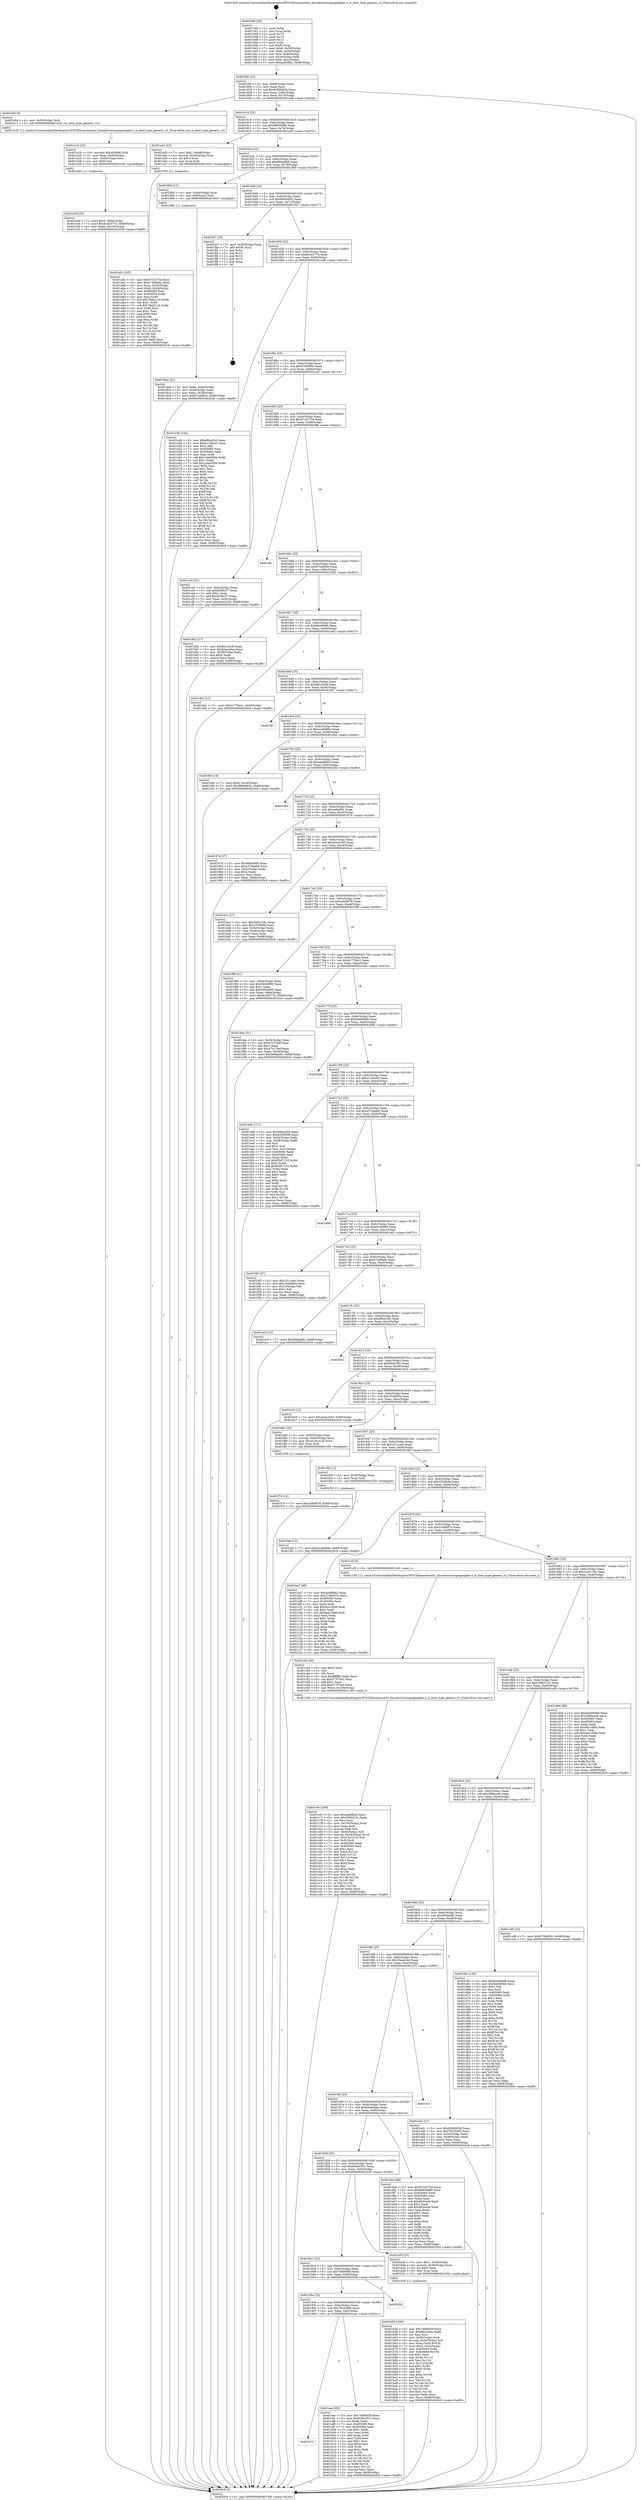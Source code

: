 digraph "0x4015d0" {
  label = "0x4015d0 (/mnt/c/Users/mathe/Desktop/tcc/POCII/binaries/extr_linuxdriversacpiapeighes.c_is_hest_type_generic_v2_Final-ollvm.out::main(0))"
  labelloc = "t"
  node[shape=record]

  Entry [label="",width=0.3,height=0.3,shape=circle,fillcolor=black,style=filled]
  "0x4015fd" [label="{
     0x4015fd [23]\l
     | [instrs]\l
     &nbsp;&nbsp;0x4015fd \<+3\>: mov -0x68(%rbp),%eax\l
     &nbsp;&nbsp;0x401600 \<+2\>: mov %eax,%ecx\l
     &nbsp;&nbsp;0x401602 \<+6\>: sub $0x83690834,%ecx\l
     &nbsp;&nbsp;0x401608 \<+3\>: mov %eax,-0x6c(%rbp)\l
     &nbsp;&nbsp;0x40160b \<+3\>: mov %ecx,-0x70(%rbp)\l
     &nbsp;&nbsp;0x40160e \<+6\>: je 0000000000401e0d \<main+0x83d\>\l
  }"]
  "0x401e0d" [label="{
     0x401e0d [9]\l
     | [instrs]\l
     &nbsp;&nbsp;0x401e0d \<+4\>: mov -0x50(%rbp),%rdi\l
     &nbsp;&nbsp;0x401e11 \<+5\>: call 0000000000401430 \<is_hest_type_generic_v2\>\l
     | [calls]\l
     &nbsp;&nbsp;0x401430 \{1\} (/mnt/c/Users/mathe/Desktop/tcc/POCII/binaries/extr_linuxdriversacpiapeighes.c_is_hest_type_generic_v2_Final-ollvm.out::is_hest_type_generic_v2)\l
  }"]
  "0x401614" [label="{
     0x401614 [22]\l
     | [instrs]\l
     &nbsp;&nbsp;0x401614 \<+5\>: jmp 0000000000401619 \<main+0x49\>\l
     &nbsp;&nbsp;0x401619 \<+3\>: mov -0x6c(%rbp),%eax\l
     &nbsp;&nbsp;0x40161c \<+5\>: sub $0x86939d90,%eax\l
     &nbsp;&nbsp;0x401621 \<+3\>: mov %eax,-0x74(%rbp)\l
     &nbsp;&nbsp;0x401624 \<+6\>: je 0000000000401a45 \<main+0x475\>\l
  }"]
  Exit [label="",width=0.3,height=0.3,shape=circle,fillcolor=black,style=filled,peripheries=2]
  "0x401a45" [label="{
     0x401a45 [23]\l
     | [instrs]\l
     &nbsp;&nbsp;0x401a45 \<+7\>: movl $0x1,-0x48(%rbp)\l
     &nbsp;&nbsp;0x401a4c \<+4\>: movslq -0x48(%rbp),%rax\l
     &nbsp;&nbsp;0x401a50 \<+4\>: shl $0x3,%rax\l
     &nbsp;&nbsp;0x401a54 \<+3\>: mov %rax,%rdi\l
     &nbsp;&nbsp;0x401a57 \<+5\>: call 0000000000401050 \<malloc@plt\>\l
     | [calls]\l
     &nbsp;&nbsp;0x401050 \{1\} (unknown)\l
  }"]
  "0x40162a" [label="{
     0x40162a [22]\l
     | [instrs]\l
     &nbsp;&nbsp;0x40162a \<+5\>: jmp 000000000040162f \<main+0x5f\>\l
     &nbsp;&nbsp;0x40162f \<+3\>: mov -0x6c(%rbp),%eax\l
     &nbsp;&nbsp;0x401632 \<+5\>: sub $0x88f4e868,%eax\l
     &nbsp;&nbsp;0x401637 \<+3\>: mov %eax,-0x78(%rbp)\l
     &nbsp;&nbsp;0x40163a \<+6\>: je 00000000004019b0 \<main+0x3e0\>\l
  }"]
  "0x401fab" [label="{
     0x401fab [12]\l
     | [instrs]\l
     &nbsp;&nbsp;0x401fab \<+7\>: movl $0xa1a8d89a,-0x68(%rbp)\l
     &nbsp;&nbsp;0x401fb2 \<+5\>: jmp 00000000004020c9 \<main+0xaf9\>\l
  }"]
  "0x4019b0" [label="{
     0x4019b0 [13]\l
     | [instrs]\l
     &nbsp;&nbsp;0x4019b0 \<+4\>: mov -0x40(%rbp),%rax\l
     &nbsp;&nbsp;0x4019b4 \<+4\>: mov 0x8(%rax),%rdi\l
     &nbsp;&nbsp;0x4019b8 \<+5\>: call 0000000000401060 \<atoi@plt\>\l
     | [calls]\l
     &nbsp;&nbsp;0x401060 \{1\} (unknown)\l
  }"]
  "0x401640" [label="{
     0x401640 [22]\l
     | [instrs]\l
     &nbsp;&nbsp;0x401640 \<+5\>: jmp 0000000000401645 \<main+0x75\>\l
     &nbsp;&nbsp;0x401645 \<+3\>: mov -0x6c(%rbp),%eax\l
     &nbsp;&nbsp;0x401648 \<+5\>: sub $0x89844642,%eax\l
     &nbsp;&nbsp;0x40164d \<+3\>: mov %eax,-0x7c(%rbp)\l
     &nbsp;&nbsp;0x401650 \<+6\>: je 0000000000401fe7 \<main+0xa17\>\l
  }"]
  "0x401f74" [label="{
     0x401f74 [12]\l
     | [instrs]\l
     &nbsp;&nbsp;0x401f74 \<+7\>: movl $0xacf4d678,-0x68(%rbp)\l
     &nbsp;&nbsp;0x401f7b \<+5\>: jmp 00000000004020c9 \<main+0xaf9\>\l
  }"]
  "0x401fe7" [label="{
     0x401fe7 [19]\l
     | [instrs]\l
     &nbsp;&nbsp;0x401fe7 \<+3\>: mov -0x30(%rbp),%eax\l
     &nbsp;&nbsp;0x401fea \<+7\>: add $0xf0,%rsp\l
     &nbsp;&nbsp;0x401ff1 \<+1\>: pop %rbx\l
     &nbsp;&nbsp;0x401ff2 \<+2\>: pop %r12\l
     &nbsp;&nbsp;0x401ff4 \<+2\>: pop %r14\l
     &nbsp;&nbsp;0x401ff6 \<+2\>: pop %r15\l
     &nbsp;&nbsp;0x401ff8 \<+1\>: pop %rbp\l
     &nbsp;&nbsp;0x401ff9 \<+1\>: ret\l
  }"]
  "0x401656" [label="{
     0x401656 [22]\l
     | [instrs]\l
     &nbsp;&nbsp;0x401656 \<+5\>: jmp 000000000040165b \<main+0x8b\>\l
     &nbsp;&nbsp;0x40165b \<+3\>: mov -0x6c(%rbp),%eax\l
     &nbsp;&nbsp;0x40165e \<+5\>: sub $0x8c42077b,%eax\l
     &nbsp;&nbsp;0x401663 \<+3\>: mov %eax,-0x80(%rbp)\l
     &nbsp;&nbsp;0x401666 \<+6\>: je 0000000000401e46 \<main+0x876\>\l
  }"]
  "0x401e2d" [label="{
     0x401e2d [25]\l
     | [instrs]\l
     &nbsp;&nbsp;0x401e2d \<+7\>: movl $0x0,-0x64(%rbp)\l
     &nbsp;&nbsp;0x401e34 \<+7\>: movl $0x8c42077b,-0x68(%rbp)\l
     &nbsp;&nbsp;0x401e3b \<+6\>: mov %eax,-0x104(%rbp)\l
     &nbsp;&nbsp;0x401e41 \<+5\>: jmp 00000000004020c9 \<main+0xaf9\>\l
  }"]
  "0x401e46" [label="{
     0x401e46 [144]\l
     | [instrs]\l
     &nbsp;&nbsp;0x401e46 \<+5\>: mov $0xef8ce20d,%eax\l
     &nbsp;&nbsp;0x401e4b \<+5\>: mov $0xe118ec03,%ecx\l
     &nbsp;&nbsp;0x401e50 \<+2\>: mov $0x1,%dl\l
     &nbsp;&nbsp;0x401e52 \<+7\>: mov 0x405060,%esi\l
     &nbsp;&nbsp;0x401e59 \<+7\>: mov 0x405064,%edi\l
     &nbsp;&nbsp;0x401e60 \<+3\>: mov %esi,%r8d\l
     &nbsp;&nbsp;0x401e63 \<+7\>: sub $0x1da6395e,%r8d\l
     &nbsp;&nbsp;0x401e6a \<+4\>: sub $0x1,%r8d\l
     &nbsp;&nbsp;0x401e6e \<+7\>: add $0x1da6395e,%r8d\l
     &nbsp;&nbsp;0x401e75 \<+4\>: imul %r8d,%esi\l
     &nbsp;&nbsp;0x401e79 \<+3\>: and $0x1,%esi\l
     &nbsp;&nbsp;0x401e7c \<+3\>: cmp $0x0,%esi\l
     &nbsp;&nbsp;0x401e7f \<+4\>: sete %r9b\l
     &nbsp;&nbsp;0x401e83 \<+3\>: cmp $0xa,%edi\l
     &nbsp;&nbsp;0x401e86 \<+4\>: setl %r10b\l
     &nbsp;&nbsp;0x401e8a \<+3\>: mov %r9b,%r11b\l
     &nbsp;&nbsp;0x401e8d \<+4\>: xor $0xff,%r11b\l
     &nbsp;&nbsp;0x401e91 \<+3\>: mov %r10b,%bl\l
     &nbsp;&nbsp;0x401e94 \<+3\>: xor $0xff,%bl\l
     &nbsp;&nbsp;0x401e97 \<+3\>: xor $0x1,%dl\l
     &nbsp;&nbsp;0x401e9a \<+3\>: mov %r11b,%r14b\l
     &nbsp;&nbsp;0x401e9d \<+4\>: and $0xff,%r14b\l
     &nbsp;&nbsp;0x401ea1 \<+3\>: and %dl,%r9b\l
     &nbsp;&nbsp;0x401ea4 \<+3\>: mov %bl,%r15b\l
     &nbsp;&nbsp;0x401ea7 \<+4\>: and $0xff,%r15b\l
     &nbsp;&nbsp;0x401eab \<+3\>: and %dl,%r10b\l
     &nbsp;&nbsp;0x401eae \<+3\>: or %r9b,%r14b\l
     &nbsp;&nbsp;0x401eb1 \<+3\>: or %r10b,%r15b\l
     &nbsp;&nbsp;0x401eb4 \<+3\>: xor %r15b,%r14b\l
     &nbsp;&nbsp;0x401eb7 \<+3\>: or %bl,%r11b\l
     &nbsp;&nbsp;0x401eba \<+4\>: xor $0xff,%r11b\l
     &nbsp;&nbsp;0x401ebe \<+3\>: or $0x1,%dl\l
     &nbsp;&nbsp;0x401ec1 \<+3\>: and %dl,%r11b\l
     &nbsp;&nbsp;0x401ec4 \<+3\>: or %r11b,%r14b\l
     &nbsp;&nbsp;0x401ec7 \<+4\>: test $0x1,%r14b\l
     &nbsp;&nbsp;0x401ecb \<+3\>: cmovne %ecx,%eax\l
     &nbsp;&nbsp;0x401ece \<+3\>: mov %eax,-0x68(%rbp)\l
     &nbsp;&nbsp;0x401ed1 \<+5\>: jmp 00000000004020c9 \<main+0xaf9\>\l
  }"]
  "0x40166c" [label="{
     0x40166c [25]\l
     | [instrs]\l
     &nbsp;&nbsp;0x40166c \<+5\>: jmp 0000000000401671 \<main+0xa1\>\l
     &nbsp;&nbsp;0x401671 \<+3\>: mov -0x6c(%rbp),%eax\l
     &nbsp;&nbsp;0x401674 \<+5\>: sub $0x975b9f50,%eax\l
     &nbsp;&nbsp;0x401679 \<+6\>: mov %eax,-0x84(%rbp)\l
     &nbsp;&nbsp;0x40167f \<+6\>: je 0000000000401ce5 \<main+0x715\>\l
  }"]
  "0x401e16" [label="{
     0x401e16 [23]\l
     | [instrs]\l
     &nbsp;&nbsp;0x401e16 \<+10\>: movabs $0x4030b6,%rdi\l
     &nbsp;&nbsp;0x401e20 \<+3\>: mov %eax,-0x60(%rbp)\l
     &nbsp;&nbsp;0x401e23 \<+3\>: mov -0x60(%rbp),%esi\l
     &nbsp;&nbsp;0x401e26 \<+2\>: mov $0x0,%al\l
     &nbsp;&nbsp;0x401e28 \<+5\>: call 0000000000401040 \<printf@plt\>\l
     | [calls]\l
     &nbsp;&nbsp;0x401040 \{1\} (unknown)\l
  }"]
  "0x401ce5" [label="{
     0x401ce5 [31]\l
     | [instrs]\l
     &nbsp;&nbsp;0x401ce5 \<+3\>: mov -0x5c(%rbp),%eax\l
     &nbsp;&nbsp;0x401ce8 \<+5\>: sub $0xfa3fbc57,%eax\l
     &nbsp;&nbsp;0x401ced \<+3\>: add $0x1,%eax\l
     &nbsp;&nbsp;0x401cf0 \<+5\>: add $0xfa3fbc57,%eax\l
     &nbsp;&nbsp;0x401cf5 \<+3\>: mov %eax,-0x5c(%rbp)\l
     &nbsp;&nbsp;0x401cf8 \<+7\>: movl $0xab3a3c83,-0x68(%rbp)\l
     &nbsp;&nbsp;0x401cff \<+5\>: jmp 00000000004020c9 \<main+0xaf9\>\l
  }"]
  "0x401685" [label="{
     0x401685 [25]\l
     | [instrs]\l
     &nbsp;&nbsp;0x401685 \<+5\>: jmp 000000000040168a \<main+0xba\>\l
     &nbsp;&nbsp;0x40168a \<+3\>: mov -0x6c(%rbp),%eax\l
     &nbsp;&nbsp;0x40168d \<+5\>: sub $0x97c5275d,%eax\l
     &nbsp;&nbsp;0x401692 \<+6\>: mov %eax,-0x88(%rbp)\l
     &nbsp;&nbsp;0x401698 \<+6\>: je 0000000000401ffa \<main+0xa2a\>\l
  }"]
  "0x401c6c" [label="{
     0x401c6c [109]\l
     | [instrs]\l
     &nbsp;&nbsp;0x401c6c \<+5\>: mov $0xaaa9fbb3,%ecx\l
     &nbsp;&nbsp;0x401c71 \<+5\>: mov $0x358b312c,%edx\l
     &nbsp;&nbsp;0x401c76 \<+2\>: xor %esi,%esi\l
     &nbsp;&nbsp;0x401c78 \<+6\>: mov -0x100(%rbp),%edi\l
     &nbsp;&nbsp;0x401c7e \<+3\>: imul %eax,%edi\l
     &nbsp;&nbsp;0x401c81 \<+3\>: movslq %edi,%r8\l
     &nbsp;&nbsp;0x401c84 \<+4\>: mov -0x50(%rbp),%r9\l
     &nbsp;&nbsp;0x401c88 \<+4\>: movslq -0x54(%rbp),%r10\l
     &nbsp;&nbsp;0x401c8c \<+4\>: mov (%r9,%r10,8),%r9\l
     &nbsp;&nbsp;0x401c90 \<+3\>: mov %r8,(%r9)\l
     &nbsp;&nbsp;0x401c93 \<+7\>: mov 0x405060,%eax\l
     &nbsp;&nbsp;0x401c9a \<+7\>: mov 0x405064,%edi\l
     &nbsp;&nbsp;0x401ca1 \<+3\>: sub $0x1,%esi\l
     &nbsp;&nbsp;0x401ca4 \<+3\>: mov %eax,%r11d\l
     &nbsp;&nbsp;0x401ca7 \<+3\>: add %esi,%r11d\l
     &nbsp;&nbsp;0x401caa \<+4\>: imul %r11d,%eax\l
     &nbsp;&nbsp;0x401cae \<+3\>: and $0x1,%eax\l
     &nbsp;&nbsp;0x401cb1 \<+3\>: cmp $0x0,%eax\l
     &nbsp;&nbsp;0x401cb4 \<+3\>: sete %bl\l
     &nbsp;&nbsp;0x401cb7 \<+3\>: cmp $0xa,%edi\l
     &nbsp;&nbsp;0x401cba \<+4\>: setl %r14b\l
     &nbsp;&nbsp;0x401cbe \<+3\>: mov %bl,%r15b\l
     &nbsp;&nbsp;0x401cc1 \<+3\>: and %r14b,%r15b\l
     &nbsp;&nbsp;0x401cc4 \<+3\>: xor %r14b,%bl\l
     &nbsp;&nbsp;0x401cc7 \<+3\>: or %bl,%r15b\l
     &nbsp;&nbsp;0x401cca \<+4\>: test $0x1,%r15b\l
     &nbsp;&nbsp;0x401cce \<+3\>: cmovne %edx,%ecx\l
     &nbsp;&nbsp;0x401cd1 \<+3\>: mov %ecx,-0x68(%rbp)\l
     &nbsp;&nbsp;0x401cd4 \<+5\>: jmp 00000000004020c9 \<main+0xaf9\>\l
  }"]
  "0x401ffa" [label="{
     0x401ffa\l
  }", style=dashed]
  "0x40169e" [label="{
     0x40169e [25]\l
     | [instrs]\l
     &nbsp;&nbsp;0x40169e \<+5\>: jmp 00000000004016a3 \<main+0xd3\>\l
     &nbsp;&nbsp;0x4016a3 \<+3\>: mov -0x6c(%rbp),%eax\l
     &nbsp;&nbsp;0x4016a6 \<+5\>: sub $0x97ca083e,%eax\l
     &nbsp;&nbsp;0x4016ab \<+6\>: mov %eax,-0x8c(%rbp)\l
     &nbsp;&nbsp;0x4016b1 \<+6\>: je 00000000004019d2 \<main+0x402\>\l
  }"]
  "0x401c44" [label="{
     0x401c44 [40]\l
     | [instrs]\l
     &nbsp;&nbsp;0x401c44 \<+5\>: mov $0x2,%ecx\l
     &nbsp;&nbsp;0x401c49 \<+1\>: cltd\l
     &nbsp;&nbsp;0x401c4a \<+2\>: idiv %ecx\l
     &nbsp;&nbsp;0x401c4c \<+6\>: imul $0xfffffffe,%edx,%ecx\l
     &nbsp;&nbsp;0x401c52 \<+6\>: sub $0xf17f75a5,%ecx\l
     &nbsp;&nbsp;0x401c58 \<+3\>: add $0x1,%ecx\l
     &nbsp;&nbsp;0x401c5b \<+6\>: add $0xf17f75a5,%ecx\l
     &nbsp;&nbsp;0x401c61 \<+6\>: mov %ecx,-0x100(%rbp)\l
     &nbsp;&nbsp;0x401c67 \<+5\>: call 0000000000401160 \<next_i\>\l
     | [calls]\l
     &nbsp;&nbsp;0x401160 \{1\} (/mnt/c/Users/mathe/Desktop/tcc/POCII/binaries/extr_linuxdriversacpiapeighes.c_is_hest_type_generic_v2_Final-ollvm.out::next_i)\l
  }"]
  "0x4019d2" [label="{
     0x4019d2 [27]\l
     | [instrs]\l
     &nbsp;&nbsp;0x4019d2 \<+5\>: mov $0x9fcc32c8,%eax\l
     &nbsp;&nbsp;0x4019d7 \<+5\>: mov $0x62ee4daa,%ecx\l
     &nbsp;&nbsp;0x4019dc \<+3\>: mov -0x28(%rbp),%edx\l
     &nbsp;&nbsp;0x4019df \<+3\>: cmp $0x0,%edx\l
     &nbsp;&nbsp;0x4019e2 \<+3\>: cmove %ecx,%eax\l
     &nbsp;&nbsp;0x4019e5 \<+3\>: mov %eax,-0x68(%rbp)\l
     &nbsp;&nbsp;0x4019e8 \<+5\>: jmp 00000000004020c9 \<main+0xaf9\>\l
  }"]
  "0x4016b7" [label="{
     0x4016b7 [25]\l
     | [instrs]\l
     &nbsp;&nbsp;0x4016b7 \<+5\>: jmp 00000000004016bc \<main+0xec\>\l
     &nbsp;&nbsp;0x4016bc \<+3\>: mov -0x6c(%rbp),%eax\l
     &nbsp;&nbsp;0x4016bf \<+5\>: sub $0x9da80f46,%eax\l
     &nbsp;&nbsp;0x4016c4 \<+6\>: mov %eax,-0x90(%rbp)\l
     &nbsp;&nbsp;0x4016ca \<+6\>: je 0000000000401de2 \<main+0x812\>\l
  }"]
  "0x401b56" [label="{
     0x401b56 [106]\l
     | [instrs]\l
     &nbsp;&nbsp;0x401b56 \<+5\>: mov $0x7466605f,%ecx\l
     &nbsp;&nbsp;0x401b5b \<+5\>: mov $0xfbb2c5bc,%edx\l
     &nbsp;&nbsp;0x401b60 \<+2\>: xor %esi,%esi\l
     &nbsp;&nbsp;0x401b62 \<+4\>: mov -0x50(%rbp),%rdi\l
     &nbsp;&nbsp;0x401b66 \<+4\>: movslq -0x54(%rbp),%r8\l
     &nbsp;&nbsp;0x401b6a \<+4\>: mov %rax,(%rdi,%r8,8)\l
     &nbsp;&nbsp;0x401b6e \<+7\>: movl $0x0,-0x5c(%rbp)\l
     &nbsp;&nbsp;0x401b75 \<+8\>: mov 0x405060,%r9d\l
     &nbsp;&nbsp;0x401b7d \<+8\>: mov 0x405064,%r10d\l
     &nbsp;&nbsp;0x401b85 \<+3\>: sub $0x1,%esi\l
     &nbsp;&nbsp;0x401b88 \<+3\>: mov %r9d,%r11d\l
     &nbsp;&nbsp;0x401b8b \<+3\>: add %esi,%r11d\l
     &nbsp;&nbsp;0x401b8e \<+4\>: imul %r11d,%r9d\l
     &nbsp;&nbsp;0x401b92 \<+4\>: and $0x1,%r9d\l
     &nbsp;&nbsp;0x401b96 \<+4\>: cmp $0x0,%r9d\l
     &nbsp;&nbsp;0x401b9a \<+3\>: sete %bl\l
     &nbsp;&nbsp;0x401b9d \<+4\>: cmp $0xa,%r10d\l
     &nbsp;&nbsp;0x401ba1 \<+4\>: setl %r14b\l
     &nbsp;&nbsp;0x401ba5 \<+3\>: mov %bl,%r15b\l
     &nbsp;&nbsp;0x401ba8 \<+3\>: and %r14b,%r15b\l
     &nbsp;&nbsp;0x401bab \<+3\>: xor %r14b,%bl\l
     &nbsp;&nbsp;0x401bae \<+3\>: or %bl,%r15b\l
     &nbsp;&nbsp;0x401bb1 \<+4\>: test $0x1,%r15b\l
     &nbsp;&nbsp;0x401bb5 \<+3\>: cmovne %edx,%ecx\l
     &nbsp;&nbsp;0x401bb8 \<+3\>: mov %ecx,-0x68(%rbp)\l
     &nbsp;&nbsp;0x401bbb \<+5\>: jmp 00000000004020c9 \<main+0xaf9\>\l
  }"]
  "0x401de2" [label="{
     0x401de2 [12]\l
     | [instrs]\l
     &nbsp;&nbsp;0x401de2 \<+7\>: movl $0xb1776ec1,-0x68(%rbp)\l
     &nbsp;&nbsp;0x401de9 \<+5\>: jmp 00000000004020c9 \<main+0xaf9\>\l
  }"]
  "0x4016d0" [label="{
     0x4016d0 [25]\l
     | [instrs]\l
     &nbsp;&nbsp;0x4016d0 \<+5\>: jmp 00000000004016d5 \<main+0x105\>\l
     &nbsp;&nbsp;0x4016d5 \<+3\>: mov -0x6c(%rbp),%eax\l
     &nbsp;&nbsp;0x4016d8 \<+5\>: sub $0x9fcc32c8,%eax\l
     &nbsp;&nbsp;0x4016dd \<+6\>: mov %eax,-0x94(%rbp)\l
     &nbsp;&nbsp;0x4016e3 \<+6\>: je 0000000000401fb7 \<main+0x9e7\>\l
  }"]
  "0x401973" [label="{
     0x401973\l
  }", style=dashed]
  "0x401fb7" [label="{
     0x401fb7\l
  }", style=dashed]
  "0x4016e9" [label="{
     0x4016e9 [25]\l
     | [instrs]\l
     &nbsp;&nbsp;0x4016e9 \<+5\>: jmp 00000000004016ee \<main+0x11e\>\l
     &nbsp;&nbsp;0x4016ee \<+3\>: mov -0x6c(%rbp),%eax\l
     &nbsp;&nbsp;0x4016f1 \<+5\>: sub $0xa1a8d89a,%eax\l
     &nbsp;&nbsp;0x4016f6 \<+6\>: mov %eax,-0x98(%rbp)\l
     &nbsp;&nbsp;0x4016fc \<+6\>: je 0000000000401fd4 \<main+0xa04\>\l
  }"]
  "0x401aec" [label="{
     0x401aec [83]\l
     | [instrs]\l
     &nbsp;&nbsp;0x401aec \<+5\>: mov $0x7466605f,%eax\l
     &nbsp;&nbsp;0x401af1 \<+5\>: mov $0x636a3551,%ecx\l
     &nbsp;&nbsp;0x401af6 \<+2\>: xor %edx,%edx\l
     &nbsp;&nbsp;0x401af8 \<+7\>: mov 0x405060,%esi\l
     &nbsp;&nbsp;0x401aff \<+7\>: mov 0x405064,%edi\l
     &nbsp;&nbsp;0x401b06 \<+3\>: sub $0x1,%edx\l
     &nbsp;&nbsp;0x401b09 \<+3\>: mov %esi,%r8d\l
     &nbsp;&nbsp;0x401b0c \<+3\>: add %edx,%r8d\l
     &nbsp;&nbsp;0x401b0f \<+4\>: imul %r8d,%esi\l
     &nbsp;&nbsp;0x401b13 \<+3\>: and $0x1,%esi\l
     &nbsp;&nbsp;0x401b16 \<+3\>: cmp $0x0,%esi\l
     &nbsp;&nbsp;0x401b19 \<+4\>: sete %r9b\l
     &nbsp;&nbsp;0x401b1d \<+3\>: cmp $0xa,%edi\l
     &nbsp;&nbsp;0x401b20 \<+4\>: setl %r10b\l
     &nbsp;&nbsp;0x401b24 \<+3\>: mov %r9b,%r11b\l
     &nbsp;&nbsp;0x401b27 \<+3\>: and %r10b,%r11b\l
     &nbsp;&nbsp;0x401b2a \<+3\>: xor %r10b,%r9b\l
     &nbsp;&nbsp;0x401b2d \<+3\>: or %r9b,%r11b\l
     &nbsp;&nbsp;0x401b30 \<+4\>: test $0x1,%r11b\l
     &nbsp;&nbsp;0x401b34 \<+3\>: cmovne %ecx,%eax\l
     &nbsp;&nbsp;0x401b37 \<+3\>: mov %eax,-0x68(%rbp)\l
     &nbsp;&nbsp;0x401b3a \<+5\>: jmp 00000000004020c9 \<main+0xaf9\>\l
  }"]
  "0x401fd4" [label="{
     0x401fd4 [19]\l
     | [instrs]\l
     &nbsp;&nbsp;0x401fd4 \<+7\>: movl $0x0,-0x30(%rbp)\l
     &nbsp;&nbsp;0x401fdb \<+7\>: movl $0x89844642,-0x68(%rbp)\l
     &nbsp;&nbsp;0x401fe2 \<+5\>: jmp 00000000004020c9 \<main+0xaf9\>\l
  }"]
  "0x401702" [label="{
     0x401702 [25]\l
     | [instrs]\l
     &nbsp;&nbsp;0x401702 \<+5\>: jmp 0000000000401707 \<main+0x137\>\l
     &nbsp;&nbsp;0x401707 \<+3\>: mov -0x6c(%rbp),%eax\l
     &nbsp;&nbsp;0x40170a \<+5\>: sub $0xaaa9fbb3,%eax\l
     &nbsp;&nbsp;0x40170f \<+6\>: mov %eax,-0x9c(%rbp)\l
     &nbsp;&nbsp;0x401715 \<+6\>: je 000000000040205e \<main+0xa8e\>\l
  }"]
  "0x40195a" [label="{
     0x40195a [25]\l
     | [instrs]\l
     &nbsp;&nbsp;0x40195a \<+5\>: jmp 000000000040195f \<main+0x38f\>\l
     &nbsp;&nbsp;0x40195f \<+3\>: mov -0x6c(%rbp),%eax\l
     &nbsp;&nbsp;0x401962 \<+5\>: sub $0x79c20480,%eax\l
     &nbsp;&nbsp;0x401967 \<+6\>: mov %eax,-0xfc(%rbp)\l
     &nbsp;&nbsp;0x40196d \<+6\>: je 0000000000401aec \<main+0x51c\>\l
  }"]
  "0x40205e" [label="{
     0x40205e\l
  }", style=dashed]
  "0x40171b" [label="{
     0x40171b [25]\l
     | [instrs]\l
     &nbsp;&nbsp;0x40171b \<+5\>: jmp 0000000000401720 \<main+0x150\>\l
     &nbsp;&nbsp;0x401720 \<+3\>: mov -0x6c(%rbp),%eax\l
     &nbsp;&nbsp;0x401723 \<+5\>: sub $0xaafe0fb2,%eax\l
     &nbsp;&nbsp;0x401728 \<+6\>: mov %eax,-0xa0(%rbp)\l
     &nbsp;&nbsp;0x40172e \<+6\>: je 000000000040197d \<main+0x3ad\>\l
  }"]
  "0x402028" [label="{
     0x402028\l
  }", style=dashed]
  "0x40197d" [label="{
     0x40197d [27]\l
     | [instrs]\l
     &nbsp;&nbsp;0x40197d \<+5\>: mov $0x88f4e868,%eax\l
     &nbsp;&nbsp;0x401982 \<+5\>: mov $0xe374dab6,%ecx\l
     &nbsp;&nbsp;0x401987 \<+3\>: mov -0x2c(%rbp),%edx\l
     &nbsp;&nbsp;0x40198a \<+3\>: cmp $0x2,%edx\l
     &nbsp;&nbsp;0x40198d \<+3\>: cmovne %ecx,%eax\l
     &nbsp;&nbsp;0x401990 \<+3\>: mov %eax,-0x68(%rbp)\l
     &nbsp;&nbsp;0x401993 \<+5\>: jmp 00000000004020c9 \<main+0xaf9\>\l
  }"]
  "0x401734" [label="{
     0x401734 [25]\l
     | [instrs]\l
     &nbsp;&nbsp;0x401734 \<+5\>: jmp 0000000000401739 \<main+0x169\>\l
     &nbsp;&nbsp;0x401739 \<+3\>: mov -0x6c(%rbp),%eax\l
     &nbsp;&nbsp;0x40173c \<+5\>: sub $0xab3a3c83,%eax\l
     &nbsp;&nbsp;0x401741 \<+6\>: mov %eax,-0xa4(%rbp)\l
     &nbsp;&nbsp;0x401747 \<+6\>: je 0000000000401bcc \<main+0x5fc\>\l
  }"]
  "0x4020c9" [label="{
     0x4020c9 [5]\l
     | [instrs]\l
     &nbsp;&nbsp;0x4020c9 \<+5\>: jmp 00000000004015fd \<main+0x2d\>\l
  }"]
  "0x4015d0" [label="{
     0x4015d0 [45]\l
     | [instrs]\l
     &nbsp;&nbsp;0x4015d0 \<+1\>: push %rbp\l
     &nbsp;&nbsp;0x4015d1 \<+3\>: mov %rsp,%rbp\l
     &nbsp;&nbsp;0x4015d4 \<+2\>: push %r15\l
     &nbsp;&nbsp;0x4015d6 \<+2\>: push %r14\l
     &nbsp;&nbsp;0x4015d8 \<+2\>: push %r12\l
     &nbsp;&nbsp;0x4015da \<+1\>: push %rbx\l
     &nbsp;&nbsp;0x4015db \<+7\>: sub $0xf0,%rsp\l
     &nbsp;&nbsp;0x4015e2 \<+7\>: movl $0x0,-0x30(%rbp)\l
     &nbsp;&nbsp;0x4015e9 \<+3\>: mov %edi,-0x34(%rbp)\l
     &nbsp;&nbsp;0x4015ec \<+4\>: mov %rsi,-0x40(%rbp)\l
     &nbsp;&nbsp;0x4015f0 \<+3\>: mov -0x34(%rbp),%edi\l
     &nbsp;&nbsp;0x4015f3 \<+3\>: mov %edi,-0x2c(%rbp)\l
     &nbsp;&nbsp;0x4015f6 \<+7\>: movl $0xaafe0fb2,-0x68(%rbp)\l
  }"]
  "0x4019bd" [label="{
     0x4019bd [21]\l
     | [instrs]\l
     &nbsp;&nbsp;0x4019bd \<+3\>: mov %eax,-0x44(%rbp)\l
     &nbsp;&nbsp;0x4019c0 \<+3\>: mov -0x44(%rbp),%eax\l
     &nbsp;&nbsp;0x4019c3 \<+3\>: mov %eax,-0x28(%rbp)\l
     &nbsp;&nbsp;0x4019c6 \<+7\>: movl $0x97ca083e,-0x68(%rbp)\l
     &nbsp;&nbsp;0x4019cd \<+5\>: jmp 00000000004020c9 \<main+0xaf9\>\l
  }"]
  "0x401941" [label="{
     0x401941 [25]\l
     | [instrs]\l
     &nbsp;&nbsp;0x401941 \<+5\>: jmp 0000000000401946 \<main+0x376\>\l
     &nbsp;&nbsp;0x401946 \<+3\>: mov -0x6c(%rbp),%eax\l
     &nbsp;&nbsp;0x401949 \<+5\>: sub $0x7466605f,%eax\l
     &nbsp;&nbsp;0x40194e \<+6\>: mov %eax,-0xf8(%rbp)\l
     &nbsp;&nbsp;0x401954 \<+6\>: je 0000000000402028 \<main+0xa58\>\l
  }"]
  "0x401bcc" [label="{
     0x401bcc [27]\l
     | [instrs]\l
     &nbsp;&nbsp;0x401bcc \<+5\>: mov $0x2a45134c,%eax\l
     &nbsp;&nbsp;0x401bd1 \<+5\>: mov $0x1f35fb9d,%ecx\l
     &nbsp;&nbsp;0x401bd6 \<+3\>: mov -0x5c(%rbp),%edx\l
     &nbsp;&nbsp;0x401bd9 \<+3\>: cmp -0x58(%rbp),%edx\l
     &nbsp;&nbsp;0x401bdc \<+3\>: cmovl %ecx,%eax\l
     &nbsp;&nbsp;0x401bdf \<+3\>: mov %eax,-0x68(%rbp)\l
     &nbsp;&nbsp;0x401be2 \<+5\>: jmp 00000000004020c9 \<main+0xaf9\>\l
  }"]
  "0x40174d" [label="{
     0x40174d [25]\l
     | [instrs]\l
     &nbsp;&nbsp;0x40174d \<+5\>: jmp 0000000000401752 \<main+0x182\>\l
     &nbsp;&nbsp;0x401752 \<+3\>: mov -0x6c(%rbp),%eax\l
     &nbsp;&nbsp;0x401755 \<+5\>: sub $0xacf4d678,%eax\l
     &nbsp;&nbsp;0x40175a \<+6\>: mov %eax,-0xa8(%rbp)\l
     &nbsp;&nbsp;0x401760 \<+6\>: je 0000000000401f80 \<main+0x9b0\>\l
  }"]
  "0x401b3f" [label="{
     0x401b3f [23]\l
     | [instrs]\l
     &nbsp;&nbsp;0x401b3f \<+7\>: movl $0x1,-0x58(%rbp)\l
     &nbsp;&nbsp;0x401b46 \<+4\>: movslq -0x58(%rbp),%rax\l
     &nbsp;&nbsp;0x401b4a \<+4\>: shl $0x3,%rax\l
     &nbsp;&nbsp;0x401b4e \<+3\>: mov %rax,%rdi\l
     &nbsp;&nbsp;0x401b51 \<+5\>: call 0000000000401050 \<malloc@plt\>\l
     | [calls]\l
     &nbsp;&nbsp;0x401050 \{1\} (unknown)\l
  }"]
  "0x401f80" [label="{
     0x401f80 [31]\l
     | [instrs]\l
     &nbsp;&nbsp;0x401f80 \<+3\>: mov -0x64(%rbp),%eax\l
     &nbsp;&nbsp;0x401f83 \<+5\>: sub $0x586d4f00,%eax\l
     &nbsp;&nbsp;0x401f88 \<+3\>: add $0x1,%eax\l
     &nbsp;&nbsp;0x401f8b \<+5\>: add $0x586d4f00,%eax\l
     &nbsp;&nbsp;0x401f90 \<+3\>: mov %eax,-0x64(%rbp)\l
     &nbsp;&nbsp;0x401f93 \<+7\>: movl $0x8c42077b,-0x68(%rbp)\l
     &nbsp;&nbsp;0x401f9a \<+5\>: jmp 00000000004020c9 \<main+0xaf9\>\l
  }"]
  "0x401766" [label="{
     0x401766 [25]\l
     | [instrs]\l
     &nbsp;&nbsp;0x401766 \<+5\>: jmp 000000000040176b \<main+0x19b\>\l
     &nbsp;&nbsp;0x40176b \<+3\>: mov -0x6c(%rbp),%eax\l
     &nbsp;&nbsp;0x40176e \<+5\>: sub $0xb1776ec1,%eax\l
     &nbsp;&nbsp;0x401773 \<+6\>: mov %eax,-0xac(%rbp)\l
     &nbsp;&nbsp;0x401779 \<+6\>: je 0000000000401dee \<main+0x81e\>\l
  }"]
  "0x401a5c" [label="{
     0x401a5c [105]\l
     | [instrs]\l
     &nbsp;&nbsp;0x401a5c \<+5\>: mov $0x97c5275d,%ecx\l
     &nbsp;&nbsp;0x401a61 \<+5\>: mov $0xe7499bdc,%edx\l
     &nbsp;&nbsp;0x401a66 \<+4\>: mov %rax,-0x50(%rbp)\l
     &nbsp;&nbsp;0x401a6a \<+7\>: movl $0x0,-0x54(%rbp)\l
     &nbsp;&nbsp;0x401a71 \<+7\>: mov 0x405060,%esi\l
     &nbsp;&nbsp;0x401a78 \<+8\>: mov 0x405064,%r8d\l
     &nbsp;&nbsp;0x401a80 \<+3\>: mov %esi,%r9d\l
     &nbsp;&nbsp;0x401a83 \<+7\>: add $0x78af2124,%r9d\l
     &nbsp;&nbsp;0x401a8a \<+4\>: sub $0x1,%r9d\l
     &nbsp;&nbsp;0x401a8e \<+7\>: sub $0x78af2124,%r9d\l
     &nbsp;&nbsp;0x401a95 \<+4\>: imul %r9d,%esi\l
     &nbsp;&nbsp;0x401a99 \<+3\>: and $0x1,%esi\l
     &nbsp;&nbsp;0x401a9c \<+3\>: cmp $0x0,%esi\l
     &nbsp;&nbsp;0x401a9f \<+4\>: sete %r10b\l
     &nbsp;&nbsp;0x401aa3 \<+4\>: cmp $0xa,%r8d\l
     &nbsp;&nbsp;0x401aa7 \<+4\>: setl %r11b\l
     &nbsp;&nbsp;0x401aab \<+3\>: mov %r10b,%bl\l
     &nbsp;&nbsp;0x401aae \<+3\>: and %r11b,%bl\l
     &nbsp;&nbsp;0x401ab1 \<+3\>: xor %r11b,%r10b\l
     &nbsp;&nbsp;0x401ab4 \<+3\>: or %r10b,%bl\l
     &nbsp;&nbsp;0x401ab7 \<+3\>: test $0x1,%bl\l
     &nbsp;&nbsp;0x401aba \<+3\>: cmovne %edx,%ecx\l
     &nbsp;&nbsp;0x401abd \<+3\>: mov %ecx,-0x68(%rbp)\l
     &nbsp;&nbsp;0x401ac0 \<+5\>: jmp 00000000004020c9 \<main+0xaf9\>\l
  }"]
  "0x401dee" [label="{
     0x401dee [31]\l
     | [instrs]\l
     &nbsp;&nbsp;0x401dee \<+3\>: mov -0x54(%rbp),%eax\l
     &nbsp;&nbsp;0x401df1 \<+5\>: sub $0x47c574ef,%eax\l
     &nbsp;&nbsp;0x401df6 \<+3\>: add $0x1,%eax\l
     &nbsp;&nbsp;0x401df9 \<+5\>: add $0x47c574ef,%eax\l
     &nbsp;&nbsp;0x401dfe \<+3\>: mov %eax,-0x54(%rbp)\l
     &nbsp;&nbsp;0x401e01 \<+7\>: movl $0x584ba0fc,-0x68(%rbp)\l
     &nbsp;&nbsp;0x401e08 \<+5\>: jmp 00000000004020c9 \<main+0xaf9\>\l
  }"]
  "0x40177f" [label="{
     0x40177f [25]\l
     | [instrs]\l
     &nbsp;&nbsp;0x40177f \<+5\>: jmp 0000000000401784 \<main+0x1b4\>\l
     &nbsp;&nbsp;0x401784 \<+3\>: mov -0x6c(%rbp),%eax\l
     &nbsp;&nbsp;0x401787 \<+5\>: sub $0xb4e99488,%eax\l
     &nbsp;&nbsp;0x40178c \<+6\>: mov %eax,-0xb0(%rbp)\l
     &nbsp;&nbsp;0x401792 \<+6\>: je 00000000004020b6 \<main+0xae6\>\l
  }"]
  "0x401928" [label="{
     0x401928 [25]\l
     | [instrs]\l
     &nbsp;&nbsp;0x401928 \<+5\>: jmp 000000000040192d \<main+0x35d\>\l
     &nbsp;&nbsp;0x40192d \<+3\>: mov -0x6c(%rbp),%eax\l
     &nbsp;&nbsp;0x401930 \<+5\>: sub $0x636a3551,%eax\l
     &nbsp;&nbsp;0x401935 \<+6\>: mov %eax,-0xf4(%rbp)\l
     &nbsp;&nbsp;0x40193b \<+6\>: je 0000000000401b3f \<main+0x56f\>\l
  }"]
  "0x4020b6" [label="{
     0x4020b6\l
  }", style=dashed]
  "0x401798" [label="{
     0x401798 [25]\l
     | [instrs]\l
     &nbsp;&nbsp;0x401798 \<+5\>: jmp 000000000040179d \<main+0x1cd\>\l
     &nbsp;&nbsp;0x40179d \<+3\>: mov -0x6c(%rbp),%eax\l
     &nbsp;&nbsp;0x4017a0 \<+5\>: sub $0xe118ec03,%eax\l
     &nbsp;&nbsp;0x4017a5 \<+6\>: mov %eax,-0xb4(%rbp)\l
     &nbsp;&nbsp;0x4017ab \<+6\>: je 0000000000401ed6 \<main+0x906\>\l
  }"]
  "0x4019ed" [label="{
     0x4019ed [88]\l
     | [instrs]\l
     &nbsp;&nbsp;0x4019ed \<+5\>: mov $0x97c5275d,%eax\l
     &nbsp;&nbsp;0x4019f2 \<+5\>: mov $0x86939d90,%ecx\l
     &nbsp;&nbsp;0x4019f7 \<+7\>: mov 0x405060,%edx\l
     &nbsp;&nbsp;0x4019fe \<+7\>: mov 0x405064,%esi\l
     &nbsp;&nbsp;0x401a05 \<+2\>: mov %edx,%edi\l
     &nbsp;&nbsp;0x401a07 \<+6\>: sub $0x983044e,%edi\l
     &nbsp;&nbsp;0x401a0d \<+3\>: sub $0x1,%edi\l
     &nbsp;&nbsp;0x401a10 \<+6\>: add $0x983044e,%edi\l
     &nbsp;&nbsp;0x401a16 \<+3\>: imul %edi,%edx\l
     &nbsp;&nbsp;0x401a19 \<+3\>: and $0x1,%edx\l
     &nbsp;&nbsp;0x401a1c \<+3\>: cmp $0x0,%edx\l
     &nbsp;&nbsp;0x401a1f \<+4\>: sete %r8b\l
     &nbsp;&nbsp;0x401a23 \<+3\>: cmp $0xa,%esi\l
     &nbsp;&nbsp;0x401a26 \<+4\>: setl %r9b\l
     &nbsp;&nbsp;0x401a2a \<+3\>: mov %r8b,%r10b\l
     &nbsp;&nbsp;0x401a2d \<+3\>: and %r9b,%r10b\l
     &nbsp;&nbsp;0x401a30 \<+3\>: xor %r9b,%r8b\l
     &nbsp;&nbsp;0x401a33 \<+3\>: or %r8b,%r10b\l
     &nbsp;&nbsp;0x401a36 \<+4\>: test $0x1,%r10b\l
     &nbsp;&nbsp;0x401a3a \<+3\>: cmovne %ecx,%eax\l
     &nbsp;&nbsp;0x401a3d \<+3\>: mov %eax,-0x68(%rbp)\l
     &nbsp;&nbsp;0x401a40 \<+5\>: jmp 00000000004020c9 \<main+0xaf9\>\l
  }"]
  "0x401ed6" [label="{
     0x401ed6 [111]\l
     | [instrs]\l
     &nbsp;&nbsp;0x401ed6 \<+5\>: mov $0xef8ce20d,%eax\l
     &nbsp;&nbsp;0x401edb \<+5\>: mov $0xe529508f,%ecx\l
     &nbsp;&nbsp;0x401ee0 \<+3\>: mov -0x64(%rbp),%edx\l
     &nbsp;&nbsp;0x401ee3 \<+3\>: cmp -0x48(%rbp),%edx\l
     &nbsp;&nbsp;0x401ee6 \<+4\>: setl %sil\l
     &nbsp;&nbsp;0x401eea \<+4\>: and $0x1,%sil\l
     &nbsp;&nbsp;0x401eee \<+4\>: mov %sil,-0x21(%rbp)\l
     &nbsp;&nbsp;0x401ef2 \<+7\>: mov 0x405060,%edx\l
     &nbsp;&nbsp;0x401ef9 \<+7\>: mov 0x405064,%edi\l
     &nbsp;&nbsp;0x401f00 \<+3\>: mov %edx,%r8d\l
     &nbsp;&nbsp;0x401f03 \<+7\>: sub $0xf3597152,%r8d\l
     &nbsp;&nbsp;0x401f0a \<+4\>: sub $0x1,%r8d\l
     &nbsp;&nbsp;0x401f0e \<+7\>: add $0xf3597152,%r8d\l
     &nbsp;&nbsp;0x401f15 \<+4\>: imul %r8d,%edx\l
     &nbsp;&nbsp;0x401f19 \<+3\>: and $0x1,%edx\l
     &nbsp;&nbsp;0x401f1c \<+3\>: cmp $0x0,%edx\l
     &nbsp;&nbsp;0x401f1f \<+4\>: sete %sil\l
     &nbsp;&nbsp;0x401f23 \<+3\>: cmp $0xa,%edi\l
     &nbsp;&nbsp;0x401f26 \<+4\>: setl %r9b\l
     &nbsp;&nbsp;0x401f2a \<+3\>: mov %sil,%r10b\l
     &nbsp;&nbsp;0x401f2d \<+3\>: and %r9b,%r10b\l
     &nbsp;&nbsp;0x401f30 \<+3\>: xor %r9b,%sil\l
     &nbsp;&nbsp;0x401f33 \<+3\>: or %sil,%r10b\l
     &nbsp;&nbsp;0x401f36 \<+4\>: test $0x1,%r10b\l
     &nbsp;&nbsp;0x401f3a \<+3\>: cmovne %ecx,%eax\l
     &nbsp;&nbsp;0x401f3d \<+3\>: mov %eax,-0x68(%rbp)\l
     &nbsp;&nbsp;0x401f40 \<+5\>: jmp 00000000004020c9 \<main+0xaf9\>\l
  }"]
  "0x4017b1" [label="{
     0x4017b1 [25]\l
     | [instrs]\l
     &nbsp;&nbsp;0x4017b1 \<+5\>: jmp 00000000004017b6 \<main+0x1e6\>\l
     &nbsp;&nbsp;0x4017b6 \<+3\>: mov -0x6c(%rbp),%eax\l
     &nbsp;&nbsp;0x4017b9 \<+5\>: sub $0xe374dab6,%eax\l
     &nbsp;&nbsp;0x4017be \<+6\>: mov %eax,-0xb8(%rbp)\l
     &nbsp;&nbsp;0x4017c4 \<+6\>: je 0000000000401998 \<main+0x3c8\>\l
  }"]
  "0x40190f" [label="{
     0x40190f [25]\l
     | [instrs]\l
     &nbsp;&nbsp;0x40190f \<+5\>: jmp 0000000000401914 \<main+0x344\>\l
     &nbsp;&nbsp;0x401914 \<+3\>: mov -0x6c(%rbp),%eax\l
     &nbsp;&nbsp;0x401917 \<+5\>: sub $0x62ee4daa,%eax\l
     &nbsp;&nbsp;0x40191c \<+6\>: mov %eax,-0xf0(%rbp)\l
     &nbsp;&nbsp;0x401922 \<+6\>: je 00000000004019ed \<main+0x41d\>\l
  }"]
  "0x401998" [label="{
     0x401998\l
  }", style=dashed]
  "0x4017ca" [label="{
     0x4017ca [25]\l
     | [instrs]\l
     &nbsp;&nbsp;0x4017ca \<+5\>: jmp 00000000004017cf \<main+0x1ff\>\l
     &nbsp;&nbsp;0x4017cf \<+3\>: mov -0x6c(%rbp),%eax\l
     &nbsp;&nbsp;0x4017d2 \<+5\>: sub $0xe529508f,%eax\l
     &nbsp;&nbsp;0x4017d7 \<+6\>: mov %eax,-0xbc(%rbp)\l
     &nbsp;&nbsp;0x4017dd \<+6\>: je 0000000000401f45 \<main+0x975\>\l
  }"]
  "0x401fc3" [label="{
     0x401fc3\l
  }", style=dashed]
  "0x401f45" [label="{
     0x401f45 [27]\l
     | [instrs]\l
     &nbsp;&nbsp;0x401f45 \<+5\>: mov $0x1f11ceec,%eax\l
     &nbsp;&nbsp;0x401f4a \<+5\>: mov $0x193ef40a,%ecx\l
     &nbsp;&nbsp;0x401f4f \<+3\>: mov -0x21(%rbp),%dl\l
     &nbsp;&nbsp;0x401f52 \<+3\>: test $0x1,%dl\l
     &nbsp;&nbsp;0x401f55 \<+3\>: cmovne %ecx,%eax\l
     &nbsp;&nbsp;0x401f58 \<+3\>: mov %eax,-0x68(%rbp)\l
     &nbsp;&nbsp;0x401f5b \<+5\>: jmp 00000000004020c9 \<main+0xaf9\>\l
  }"]
  "0x4017e3" [label="{
     0x4017e3 [25]\l
     | [instrs]\l
     &nbsp;&nbsp;0x4017e3 \<+5\>: jmp 00000000004017e8 \<main+0x218\>\l
     &nbsp;&nbsp;0x4017e8 \<+3\>: mov -0x6c(%rbp),%eax\l
     &nbsp;&nbsp;0x4017eb \<+5\>: sub $0xe7499bdc,%eax\l
     &nbsp;&nbsp;0x4017f0 \<+6\>: mov %eax,-0xc0(%rbp)\l
     &nbsp;&nbsp;0x4017f6 \<+6\>: je 0000000000401ac5 \<main+0x4f5\>\l
  }"]
  "0x4018f6" [label="{
     0x4018f6 [25]\l
     | [instrs]\l
     &nbsp;&nbsp;0x4018f6 \<+5\>: jmp 00000000004018fb \<main+0x32b\>\l
     &nbsp;&nbsp;0x4018fb \<+3\>: mov -0x6c(%rbp),%eax\l
     &nbsp;&nbsp;0x4018fe \<+5\>: sub $0x59aa42ed,%eax\l
     &nbsp;&nbsp;0x401903 \<+6\>: mov %eax,-0xec(%rbp)\l
     &nbsp;&nbsp;0x401909 \<+6\>: je 0000000000401fc3 \<main+0x9f3\>\l
  }"]
  "0x401ac5" [label="{
     0x401ac5 [12]\l
     | [instrs]\l
     &nbsp;&nbsp;0x401ac5 \<+7\>: movl $0x584ba0fc,-0x68(%rbp)\l
     &nbsp;&nbsp;0x401acc \<+5\>: jmp 00000000004020c9 \<main+0xaf9\>\l
  }"]
  "0x4017fc" [label="{
     0x4017fc [25]\l
     | [instrs]\l
     &nbsp;&nbsp;0x4017fc \<+5\>: jmp 0000000000401801 \<main+0x231\>\l
     &nbsp;&nbsp;0x401801 \<+3\>: mov -0x6c(%rbp),%eax\l
     &nbsp;&nbsp;0x401804 \<+5\>: sub $0xef8ce20d,%eax\l
     &nbsp;&nbsp;0x401809 \<+6\>: mov %eax,-0xc4(%rbp)\l
     &nbsp;&nbsp;0x40180f \<+6\>: je 00000000004020c2 \<main+0xaf2\>\l
  }"]
  "0x401ad1" [label="{
     0x401ad1 [27]\l
     | [instrs]\l
     &nbsp;&nbsp;0x401ad1 \<+5\>: mov $0x83690834,%eax\l
     &nbsp;&nbsp;0x401ad6 \<+5\>: mov $0x79c20480,%ecx\l
     &nbsp;&nbsp;0x401adb \<+3\>: mov -0x54(%rbp),%edx\l
     &nbsp;&nbsp;0x401ade \<+3\>: cmp -0x48(%rbp),%edx\l
     &nbsp;&nbsp;0x401ae1 \<+3\>: cmovl %ecx,%eax\l
     &nbsp;&nbsp;0x401ae4 \<+3\>: mov %eax,-0x68(%rbp)\l
     &nbsp;&nbsp;0x401ae7 \<+5\>: jmp 00000000004020c9 \<main+0xaf9\>\l
  }"]
  "0x4020c2" [label="{
     0x4020c2\l
  }", style=dashed]
  "0x401815" [label="{
     0x401815 [25]\l
     | [instrs]\l
     &nbsp;&nbsp;0x401815 \<+5\>: jmp 000000000040181a \<main+0x24a\>\l
     &nbsp;&nbsp;0x40181a \<+3\>: mov -0x6c(%rbp),%eax\l
     &nbsp;&nbsp;0x40181d \<+5\>: sub $0xfbb2c5bc,%eax\l
     &nbsp;&nbsp;0x401822 \<+6\>: mov %eax,-0xc8(%rbp)\l
     &nbsp;&nbsp;0x401828 \<+6\>: je 0000000000401bc0 \<main+0x5f0\>\l
  }"]
  "0x4018dd" [label="{
     0x4018dd [25]\l
     | [instrs]\l
     &nbsp;&nbsp;0x4018dd \<+5\>: jmp 00000000004018e2 \<main+0x312\>\l
     &nbsp;&nbsp;0x4018e2 \<+3\>: mov -0x6c(%rbp),%eax\l
     &nbsp;&nbsp;0x4018e5 \<+5\>: sub $0x584ba0fc,%eax\l
     &nbsp;&nbsp;0x4018ea \<+6\>: mov %eax,-0xe8(%rbp)\l
     &nbsp;&nbsp;0x4018f0 \<+6\>: je 0000000000401ad1 \<main+0x501\>\l
  }"]
  "0x401bc0" [label="{
     0x401bc0 [12]\l
     | [instrs]\l
     &nbsp;&nbsp;0x401bc0 \<+7\>: movl $0xab3a3c83,-0x68(%rbp)\l
     &nbsp;&nbsp;0x401bc7 \<+5\>: jmp 00000000004020c9 \<main+0xaf9\>\l
  }"]
  "0x40182e" [label="{
     0x40182e [25]\l
     | [instrs]\l
     &nbsp;&nbsp;0x40182e \<+5\>: jmp 0000000000401833 \<main+0x263\>\l
     &nbsp;&nbsp;0x401833 \<+3\>: mov -0x6c(%rbp),%eax\l
     &nbsp;&nbsp;0x401836 \<+5\>: sub $0x193ef40a,%eax\l
     &nbsp;&nbsp;0x40183b \<+6\>: mov %eax,-0xcc(%rbp)\l
     &nbsp;&nbsp;0x401841 \<+6\>: je 0000000000401f60 \<main+0x990\>\l
  }"]
  "0x401d5c" [label="{
     0x401d5c [134]\l
     | [instrs]\l
     &nbsp;&nbsp;0x401d5c \<+5\>: mov $0xb4e99488,%eax\l
     &nbsp;&nbsp;0x401d61 \<+5\>: mov $0x9da80f46,%ecx\l
     &nbsp;&nbsp;0x401d66 \<+2\>: mov $0x1,%dl\l
     &nbsp;&nbsp;0x401d68 \<+2\>: xor %esi,%esi\l
     &nbsp;&nbsp;0x401d6a \<+7\>: mov 0x405060,%edi\l
     &nbsp;&nbsp;0x401d71 \<+8\>: mov 0x405064,%r8d\l
     &nbsp;&nbsp;0x401d79 \<+3\>: sub $0x1,%esi\l
     &nbsp;&nbsp;0x401d7c \<+3\>: mov %edi,%r9d\l
     &nbsp;&nbsp;0x401d7f \<+3\>: add %esi,%r9d\l
     &nbsp;&nbsp;0x401d82 \<+4\>: imul %r9d,%edi\l
     &nbsp;&nbsp;0x401d86 \<+3\>: and $0x1,%edi\l
     &nbsp;&nbsp;0x401d89 \<+3\>: cmp $0x0,%edi\l
     &nbsp;&nbsp;0x401d8c \<+4\>: sete %r10b\l
     &nbsp;&nbsp;0x401d90 \<+4\>: cmp $0xa,%r8d\l
     &nbsp;&nbsp;0x401d94 \<+4\>: setl %r11b\l
     &nbsp;&nbsp;0x401d98 \<+3\>: mov %r10b,%bl\l
     &nbsp;&nbsp;0x401d9b \<+3\>: xor $0xff,%bl\l
     &nbsp;&nbsp;0x401d9e \<+3\>: mov %r11b,%r14b\l
     &nbsp;&nbsp;0x401da1 \<+4\>: xor $0xff,%r14b\l
     &nbsp;&nbsp;0x401da5 \<+3\>: xor $0x1,%dl\l
     &nbsp;&nbsp;0x401da8 \<+3\>: mov %bl,%r15b\l
     &nbsp;&nbsp;0x401dab \<+4\>: and $0xff,%r15b\l
     &nbsp;&nbsp;0x401daf \<+3\>: and %dl,%r10b\l
     &nbsp;&nbsp;0x401db2 \<+3\>: mov %r14b,%r12b\l
     &nbsp;&nbsp;0x401db5 \<+4\>: and $0xff,%r12b\l
     &nbsp;&nbsp;0x401db9 \<+3\>: and %dl,%r11b\l
     &nbsp;&nbsp;0x401dbc \<+3\>: or %r10b,%r15b\l
     &nbsp;&nbsp;0x401dbf \<+3\>: or %r11b,%r12b\l
     &nbsp;&nbsp;0x401dc2 \<+3\>: xor %r12b,%r15b\l
     &nbsp;&nbsp;0x401dc5 \<+3\>: or %r14b,%bl\l
     &nbsp;&nbsp;0x401dc8 \<+3\>: xor $0xff,%bl\l
     &nbsp;&nbsp;0x401dcb \<+3\>: or $0x1,%dl\l
     &nbsp;&nbsp;0x401dce \<+2\>: and %dl,%bl\l
     &nbsp;&nbsp;0x401dd0 \<+3\>: or %bl,%r15b\l
     &nbsp;&nbsp;0x401dd3 \<+4\>: test $0x1,%r15b\l
     &nbsp;&nbsp;0x401dd7 \<+3\>: cmovne %ecx,%eax\l
     &nbsp;&nbsp;0x401dda \<+3\>: mov %eax,-0x68(%rbp)\l
     &nbsp;&nbsp;0x401ddd \<+5\>: jmp 00000000004020c9 \<main+0xaf9\>\l
  }"]
  "0x401f60" [label="{
     0x401f60 [20]\l
     | [instrs]\l
     &nbsp;&nbsp;0x401f60 \<+4\>: mov -0x50(%rbp),%rax\l
     &nbsp;&nbsp;0x401f64 \<+4\>: movslq -0x64(%rbp),%rcx\l
     &nbsp;&nbsp;0x401f68 \<+4\>: mov (%rax,%rcx,8),%rax\l
     &nbsp;&nbsp;0x401f6c \<+3\>: mov %rax,%rdi\l
     &nbsp;&nbsp;0x401f6f \<+5\>: call 0000000000401030 \<free@plt\>\l
     | [calls]\l
     &nbsp;&nbsp;0x401030 \{1\} (unknown)\l
  }"]
  "0x401847" [label="{
     0x401847 [25]\l
     | [instrs]\l
     &nbsp;&nbsp;0x401847 \<+5\>: jmp 000000000040184c \<main+0x27c\>\l
     &nbsp;&nbsp;0x40184c \<+3\>: mov -0x6c(%rbp),%eax\l
     &nbsp;&nbsp;0x40184f \<+5\>: sub $0x1f11ceec,%eax\l
     &nbsp;&nbsp;0x401854 \<+6\>: mov %eax,-0xd0(%rbp)\l
     &nbsp;&nbsp;0x40185a \<+6\>: je 0000000000401f9f \<main+0x9cf\>\l
  }"]
  "0x4018c4" [label="{
     0x4018c4 [25]\l
     | [instrs]\l
     &nbsp;&nbsp;0x4018c4 \<+5\>: jmp 00000000004018c9 \<main+0x2f9\>\l
     &nbsp;&nbsp;0x4018c9 \<+3\>: mov -0x6c(%rbp),%eax\l
     &nbsp;&nbsp;0x4018cc \<+5\>: sub $0x3f88ea46,%eax\l
     &nbsp;&nbsp;0x4018d1 \<+6\>: mov %eax,-0xe4(%rbp)\l
     &nbsp;&nbsp;0x4018d7 \<+6\>: je 0000000000401d5c \<main+0x78c\>\l
  }"]
  "0x401f9f" [label="{
     0x401f9f [12]\l
     | [instrs]\l
     &nbsp;&nbsp;0x401f9f \<+4\>: mov -0x50(%rbp),%rax\l
     &nbsp;&nbsp;0x401fa3 \<+3\>: mov %rax,%rdi\l
     &nbsp;&nbsp;0x401fa6 \<+5\>: call 0000000000401030 \<free@plt\>\l
     | [calls]\l
     &nbsp;&nbsp;0x401030 \{1\} (unknown)\l
  }"]
  "0x401860" [label="{
     0x401860 [25]\l
     | [instrs]\l
     &nbsp;&nbsp;0x401860 \<+5\>: jmp 0000000000401865 \<main+0x295\>\l
     &nbsp;&nbsp;0x401865 \<+3\>: mov -0x6c(%rbp),%eax\l
     &nbsp;&nbsp;0x401868 \<+5\>: sub $0x1f35fb9d,%eax\l
     &nbsp;&nbsp;0x40186d \<+6\>: mov %eax,-0xd4(%rbp)\l
     &nbsp;&nbsp;0x401873 \<+6\>: je 0000000000401be7 \<main+0x617\>\l
  }"]
  "0x401cd9" [label="{
     0x401cd9 [12]\l
     | [instrs]\l
     &nbsp;&nbsp;0x401cd9 \<+7\>: movl $0x975b9f50,-0x68(%rbp)\l
     &nbsp;&nbsp;0x401ce0 \<+5\>: jmp 00000000004020c9 \<main+0xaf9\>\l
  }"]
  "0x401be7" [label="{
     0x401be7 [88]\l
     | [instrs]\l
     &nbsp;&nbsp;0x401be7 \<+5\>: mov $0xaaa9fbb3,%eax\l
     &nbsp;&nbsp;0x401bec \<+5\>: mov $0x21d6697e,%ecx\l
     &nbsp;&nbsp;0x401bf1 \<+7\>: mov 0x405060,%edx\l
     &nbsp;&nbsp;0x401bf8 \<+7\>: mov 0x405064,%esi\l
     &nbsp;&nbsp;0x401bff \<+2\>: mov %edx,%edi\l
     &nbsp;&nbsp;0x401c01 \<+6\>: add $0x9a419af8,%edi\l
     &nbsp;&nbsp;0x401c07 \<+3\>: sub $0x1,%edi\l
     &nbsp;&nbsp;0x401c0a \<+6\>: sub $0x9a419af8,%edi\l
     &nbsp;&nbsp;0x401c10 \<+3\>: imul %edi,%edx\l
     &nbsp;&nbsp;0x401c13 \<+3\>: and $0x1,%edx\l
     &nbsp;&nbsp;0x401c16 \<+3\>: cmp $0x0,%edx\l
     &nbsp;&nbsp;0x401c19 \<+4\>: sete %r8b\l
     &nbsp;&nbsp;0x401c1d \<+3\>: cmp $0xa,%esi\l
     &nbsp;&nbsp;0x401c20 \<+4\>: setl %r9b\l
     &nbsp;&nbsp;0x401c24 \<+3\>: mov %r8b,%r10b\l
     &nbsp;&nbsp;0x401c27 \<+3\>: and %r9b,%r10b\l
     &nbsp;&nbsp;0x401c2a \<+3\>: xor %r9b,%r8b\l
     &nbsp;&nbsp;0x401c2d \<+3\>: or %r8b,%r10b\l
     &nbsp;&nbsp;0x401c30 \<+4\>: test $0x1,%r10b\l
     &nbsp;&nbsp;0x401c34 \<+3\>: cmovne %ecx,%eax\l
     &nbsp;&nbsp;0x401c37 \<+3\>: mov %eax,-0x68(%rbp)\l
     &nbsp;&nbsp;0x401c3a \<+5\>: jmp 00000000004020c9 \<main+0xaf9\>\l
  }"]
  "0x401879" [label="{
     0x401879 [25]\l
     | [instrs]\l
     &nbsp;&nbsp;0x401879 \<+5\>: jmp 000000000040187e \<main+0x2ae\>\l
     &nbsp;&nbsp;0x40187e \<+3\>: mov -0x6c(%rbp),%eax\l
     &nbsp;&nbsp;0x401881 \<+5\>: sub $0x21d6697e,%eax\l
     &nbsp;&nbsp;0x401886 \<+6\>: mov %eax,-0xd8(%rbp)\l
     &nbsp;&nbsp;0x40188c \<+6\>: je 0000000000401c3f \<main+0x66f\>\l
  }"]
  "0x4018ab" [label="{
     0x4018ab [25]\l
     | [instrs]\l
     &nbsp;&nbsp;0x4018ab \<+5\>: jmp 00000000004018b0 \<main+0x2e0\>\l
     &nbsp;&nbsp;0x4018b0 \<+3\>: mov -0x6c(%rbp),%eax\l
     &nbsp;&nbsp;0x4018b3 \<+5\>: sub $0x358b312c,%eax\l
     &nbsp;&nbsp;0x4018b8 \<+6\>: mov %eax,-0xe0(%rbp)\l
     &nbsp;&nbsp;0x4018be \<+6\>: je 0000000000401cd9 \<main+0x709\>\l
  }"]
  "0x401c3f" [label="{
     0x401c3f [5]\l
     | [instrs]\l
     &nbsp;&nbsp;0x401c3f \<+5\>: call 0000000000401160 \<next_i\>\l
     | [calls]\l
     &nbsp;&nbsp;0x401160 \{1\} (/mnt/c/Users/mathe/Desktop/tcc/POCII/binaries/extr_linuxdriversacpiapeighes.c_is_hest_type_generic_v2_Final-ollvm.out::next_i)\l
  }"]
  "0x401892" [label="{
     0x401892 [25]\l
     | [instrs]\l
     &nbsp;&nbsp;0x401892 \<+5\>: jmp 0000000000401897 \<main+0x2c7\>\l
     &nbsp;&nbsp;0x401897 \<+3\>: mov -0x6c(%rbp),%eax\l
     &nbsp;&nbsp;0x40189a \<+5\>: sub $0x2a45134c,%eax\l
     &nbsp;&nbsp;0x40189f \<+6\>: mov %eax,-0xdc(%rbp)\l
     &nbsp;&nbsp;0x4018a5 \<+6\>: je 0000000000401d04 \<main+0x734\>\l
  }"]
  "0x401d04" [label="{
     0x401d04 [88]\l
     | [instrs]\l
     &nbsp;&nbsp;0x401d04 \<+5\>: mov $0xb4e99488,%eax\l
     &nbsp;&nbsp;0x401d09 \<+5\>: mov $0x3f88ea46,%ecx\l
     &nbsp;&nbsp;0x401d0e \<+7\>: mov 0x405060,%edx\l
     &nbsp;&nbsp;0x401d15 \<+7\>: mov 0x405064,%esi\l
     &nbsp;&nbsp;0x401d1c \<+2\>: mov %edx,%edi\l
     &nbsp;&nbsp;0x401d1e \<+6\>: sub $0xd4c166fa,%edi\l
     &nbsp;&nbsp;0x401d24 \<+3\>: sub $0x1,%edi\l
     &nbsp;&nbsp;0x401d27 \<+6\>: add $0xd4c166fa,%edi\l
     &nbsp;&nbsp;0x401d2d \<+3\>: imul %edi,%edx\l
     &nbsp;&nbsp;0x401d30 \<+3\>: and $0x1,%edx\l
     &nbsp;&nbsp;0x401d33 \<+3\>: cmp $0x0,%edx\l
     &nbsp;&nbsp;0x401d36 \<+4\>: sete %r8b\l
     &nbsp;&nbsp;0x401d3a \<+3\>: cmp $0xa,%esi\l
     &nbsp;&nbsp;0x401d3d \<+4\>: setl %r9b\l
     &nbsp;&nbsp;0x401d41 \<+3\>: mov %r8b,%r10b\l
     &nbsp;&nbsp;0x401d44 \<+3\>: and %r9b,%r10b\l
     &nbsp;&nbsp;0x401d47 \<+3\>: xor %r9b,%r8b\l
     &nbsp;&nbsp;0x401d4a \<+3\>: or %r8b,%r10b\l
     &nbsp;&nbsp;0x401d4d \<+4\>: test $0x1,%r10b\l
     &nbsp;&nbsp;0x401d51 \<+3\>: cmovne %ecx,%eax\l
     &nbsp;&nbsp;0x401d54 \<+3\>: mov %eax,-0x68(%rbp)\l
     &nbsp;&nbsp;0x401d57 \<+5\>: jmp 00000000004020c9 \<main+0xaf9\>\l
  }"]
  Entry -> "0x4015d0" [label=" 1"]
  "0x4015fd" -> "0x401e0d" [label=" 1"]
  "0x4015fd" -> "0x401614" [label=" 32"]
  "0x401fe7" -> Exit [label=" 1"]
  "0x401614" -> "0x401a45" [label=" 1"]
  "0x401614" -> "0x40162a" [label=" 31"]
  "0x401fd4" -> "0x4020c9" [label=" 1"]
  "0x40162a" -> "0x4019b0" [label=" 1"]
  "0x40162a" -> "0x401640" [label=" 30"]
  "0x401fab" -> "0x4020c9" [label=" 1"]
  "0x401640" -> "0x401fe7" [label=" 1"]
  "0x401640" -> "0x401656" [label=" 29"]
  "0x401f9f" -> "0x401fab" [label=" 1"]
  "0x401656" -> "0x401e46" [label=" 2"]
  "0x401656" -> "0x40166c" [label=" 27"]
  "0x401f80" -> "0x4020c9" [label=" 1"]
  "0x40166c" -> "0x401ce5" [label=" 1"]
  "0x40166c" -> "0x401685" [label=" 26"]
  "0x401f74" -> "0x4020c9" [label=" 1"]
  "0x401685" -> "0x401ffa" [label=" 0"]
  "0x401685" -> "0x40169e" [label=" 26"]
  "0x401f60" -> "0x401f74" [label=" 1"]
  "0x40169e" -> "0x4019d2" [label=" 1"]
  "0x40169e" -> "0x4016b7" [label=" 25"]
  "0x401f45" -> "0x4020c9" [label=" 2"]
  "0x4016b7" -> "0x401de2" [label=" 1"]
  "0x4016b7" -> "0x4016d0" [label=" 24"]
  "0x401ed6" -> "0x4020c9" [label=" 2"]
  "0x4016d0" -> "0x401fb7" [label=" 0"]
  "0x4016d0" -> "0x4016e9" [label=" 24"]
  "0x401e46" -> "0x4020c9" [label=" 2"]
  "0x4016e9" -> "0x401fd4" [label=" 1"]
  "0x4016e9" -> "0x401702" [label=" 23"]
  "0x401e2d" -> "0x4020c9" [label=" 1"]
  "0x401702" -> "0x40205e" [label=" 0"]
  "0x401702" -> "0x40171b" [label=" 23"]
  "0x401e0d" -> "0x401e16" [label=" 1"]
  "0x40171b" -> "0x40197d" [label=" 1"]
  "0x40171b" -> "0x401734" [label=" 22"]
  "0x40197d" -> "0x4020c9" [label=" 1"]
  "0x4015d0" -> "0x4015fd" [label=" 1"]
  "0x4020c9" -> "0x4015fd" [label=" 32"]
  "0x4019b0" -> "0x4019bd" [label=" 1"]
  "0x4019bd" -> "0x4020c9" [label=" 1"]
  "0x4019d2" -> "0x4020c9" [label=" 1"]
  "0x401dee" -> "0x4020c9" [label=" 1"]
  "0x401734" -> "0x401bcc" [label=" 2"]
  "0x401734" -> "0x40174d" [label=" 20"]
  "0x401d5c" -> "0x4020c9" [label=" 1"]
  "0x40174d" -> "0x401f80" [label=" 1"]
  "0x40174d" -> "0x401766" [label=" 19"]
  "0x401d04" -> "0x4020c9" [label=" 1"]
  "0x401766" -> "0x401dee" [label=" 1"]
  "0x401766" -> "0x40177f" [label=" 18"]
  "0x401cd9" -> "0x4020c9" [label=" 1"]
  "0x40177f" -> "0x4020b6" [label=" 0"]
  "0x40177f" -> "0x401798" [label=" 18"]
  "0x401c6c" -> "0x4020c9" [label=" 1"]
  "0x401798" -> "0x401ed6" [label=" 2"]
  "0x401798" -> "0x4017b1" [label=" 16"]
  "0x401c44" -> "0x401c6c" [label=" 1"]
  "0x4017b1" -> "0x401998" [label=" 0"]
  "0x4017b1" -> "0x4017ca" [label=" 16"]
  "0x401be7" -> "0x4020c9" [label=" 1"]
  "0x4017ca" -> "0x401f45" [label=" 2"]
  "0x4017ca" -> "0x4017e3" [label=" 14"]
  "0x401bcc" -> "0x4020c9" [label=" 2"]
  "0x4017e3" -> "0x401ac5" [label=" 1"]
  "0x4017e3" -> "0x4017fc" [label=" 13"]
  "0x401b56" -> "0x4020c9" [label=" 1"]
  "0x4017fc" -> "0x4020c2" [label=" 0"]
  "0x4017fc" -> "0x401815" [label=" 13"]
  "0x401b3f" -> "0x401b56" [label=" 1"]
  "0x401815" -> "0x401bc0" [label=" 1"]
  "0x401815" -> "0x40182e" [label=" 12"]
  "0x40195a" -> "0x401973" [label=" 0"]
  "0x40182e" -> "0x401f60" [label=" 1"]
  "0x40182e" -> "0x401847" [label=" 11"]
  "0x40195a" -> "0x401aec" [label=" 1"]
  "0x401847" -> "0x401f9f" [label=" 1"]
  "0x401847" -> "0x401860" [label=" 10"]
  "0x401941" -> "0x40195a" [label=" 1"]
  "0x401860" -> "0x401be7" [label=" 1"]
  "0x401860" -> "0x401879" [label=" 9"]
  "0x401941" -> "0x402028" [label=" 0"]
  "0x401879" -> "0x401c3f" [label=" 1"]
  "0x401879" -> "0x401892" [label=" 8"]
  "0x401928" -> "0x401941" [label=" 1"]
  "0x401892" -> "0x401d04" [label=" 1"]
  "0x401892" -> "0x4018ab" [label=" 7"]
  "0x401de2" -> "0x4020c9" [label=" 1"]
  "0x4018ab" -> "0x401cd9" [label=" 1"]
  "0x4018ab" -> "0x4018c4" [label=" 6"]
  "0x401e16" -> "0x401e2d" [label=" 1"]
  "0x4018c4" -> "0x401d5c" [label=" 1"]
  "0x4018c4" -> "0x4018dd" [label=" 5"]
  "0x401aec" -> "0x4020c9" [label=" 1"]
  "0x4018dd" -> "0x401ad1" [label=" 2"]
  "0x4018dd" -> "0x4018f6" [label=" 3"]
  "0x401bc0" -> "0x4020c9" [label=" 1"]
  "0x4018f6" -> "0x401fc3" [label=" 0"]
  "0x4018f6" -> "0x40190f" [label=" 3"]
  "0x401c3f" -> "0x401c44" [label=" 1"]
  "0x40190f" -> "0x4019ed" [label=" 1"]
  "0x40190f" -> "0x401928" [label=" 2"]
  "0x4019ed" -> "0x4020c9" [label=" 1"]
  "0x401a45" -> "0x401a5c" [label=" 1"]
  "0x401a5c" -> "0x4020c9" [label=" 1"]
  "0x401ac5" -> "0x4020c9" [label=" 1"]
  "0x401ad1" -> "0x4020c9" [label=" 2"]
  "0x401ce5" -> "0x4020c9" [label=" 1"]
  "0x401928" -> "0x401b3f" [label=" 1"]
}
